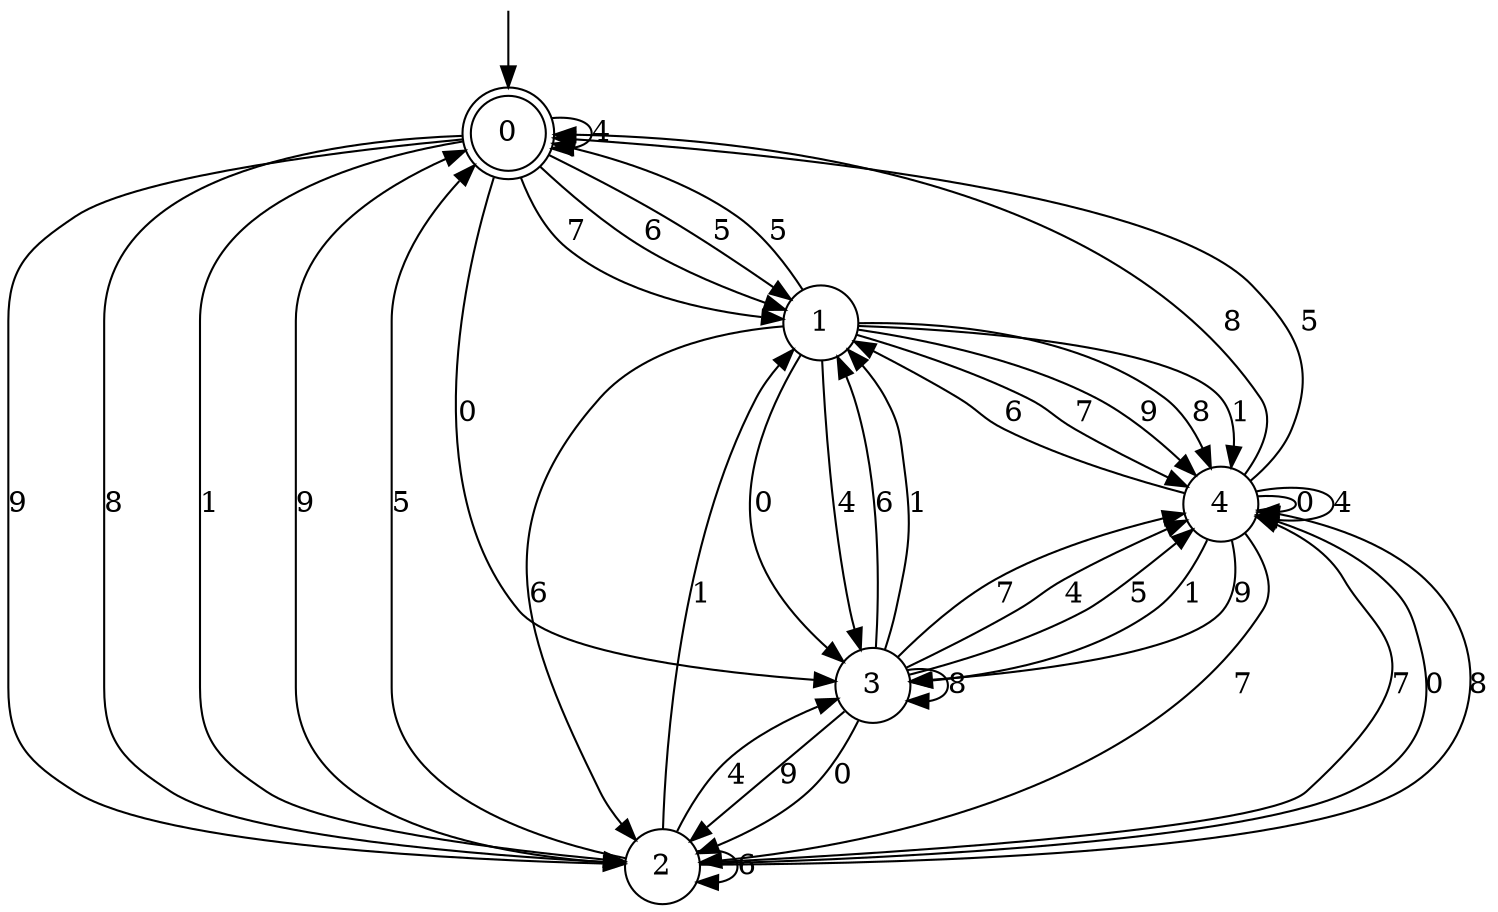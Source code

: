digraph g {

	s0 [shape="doublecircle" label="0"];
	s1 [shape="circle" label="1"];
	s2 [shape="circle" label="2"];
	s3 [shape="circle" label="3"];
	s4 [shape="circle" label="4"];
	s0 -> s1 [label="7"];
	s0 -> s2 [label="9"];
	s0 -> s1 [label="6"];
	s0 -> s3 [label="0"];
	s0 -> s0 [label="4"];
	s0 -> s2 [label="8"];
	s0 -> s1 [label="5"];
	s0 -> s2 [label="1"];
	s1 -> s4 [label="7"];
	s1 -> s4 [label="9"];
	s1 -> s2 [label="6"];
	s1 -> s3 [label="0"];
	s1 -> s3 [label="4"];
	s1 -> s4 [label="8"];
	s1 -> s0 [label="5"];
	s1 -> s4 [label="1"];
	s2 -> s4 [label="7"];
	s2 -> s0 [label="9"];
	s2 -> s2 [label="6"];
	s2 -> s4 [label="0"];
	s2 -> s3 [label="4"];
	s2 -> s4 [label="8"];
	s2 -> s0 [label="5"];
	s2 -> s1 [label="1"];
	s3 -> s4 [label="7"];
	s3 -> s2 [label="9"];
	s3 -> s1 [label="6"];
	s3 -> s2 [label="0"];
	s3 -> s4 [label="4"];
	s3 -> s3 [label="8"];
	s3 -> s4 [label="5"];
	s3 -> s1 [label="1"];
	s4 -> s2 [label="7"];
	s4 -> s3 [label="9"];
	s4 -> s1 [label="6"];
	s4 -> s4 [label="0"];
	s4 -> s4 [label="4"];
	s4 -> s0 [label="8"];
	s4 -> s0 [label="5"];
	s4 -> s3 [label="1"];

__start0 [label="" shape="none" width="0" height="0"];
__start0 -> s0;

}
